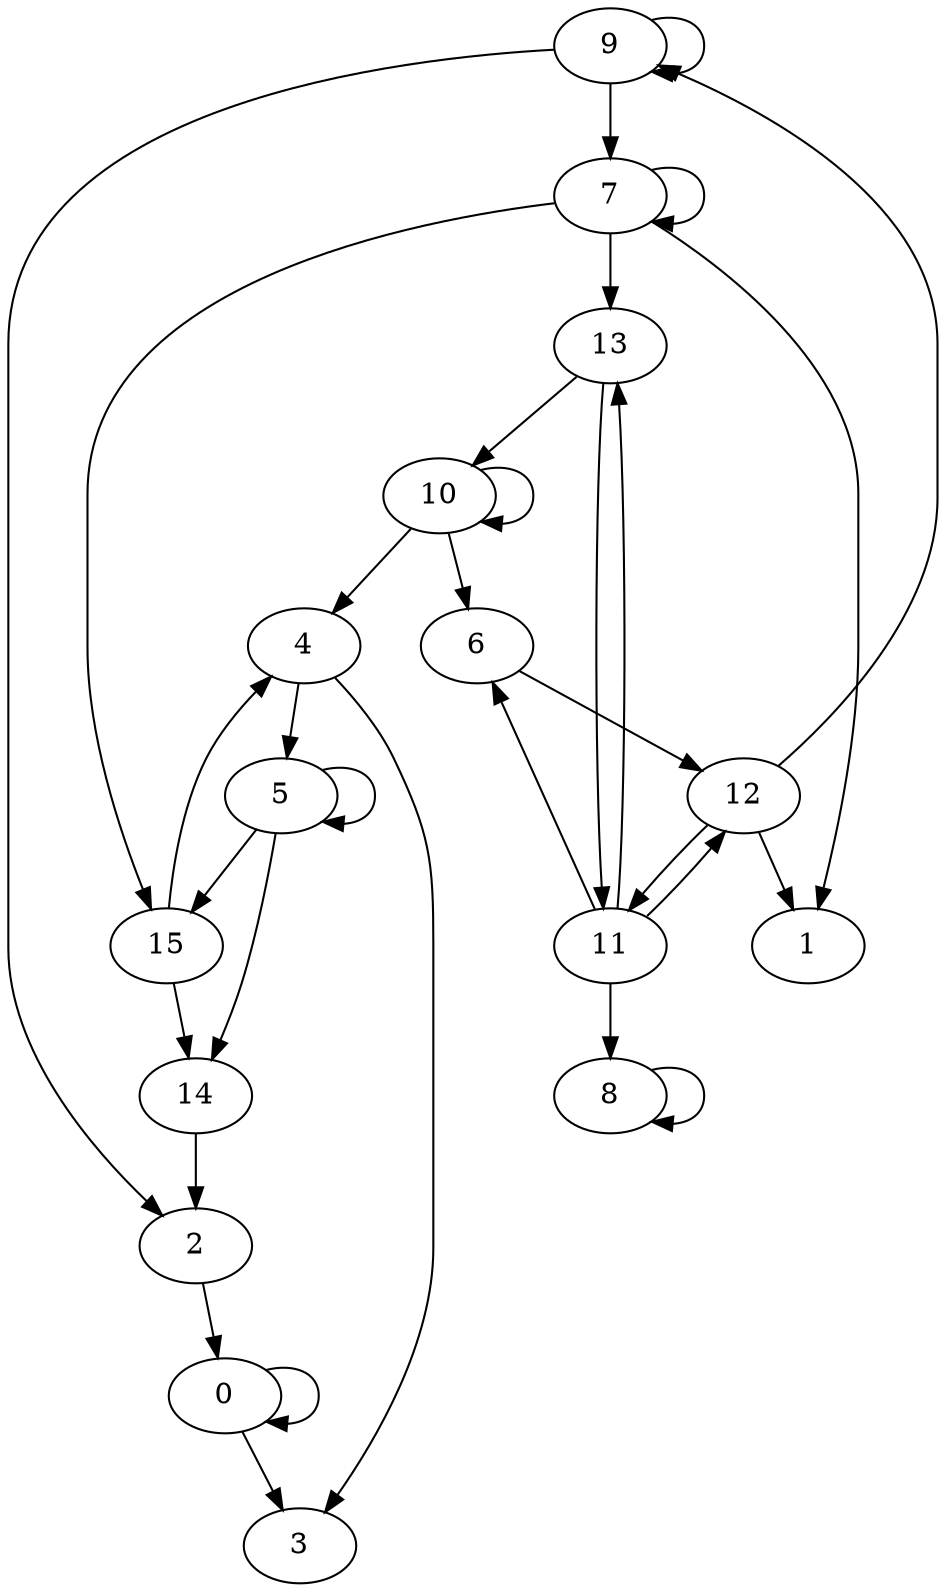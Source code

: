 digraph "" {
	0 -> 0;
	0 -> 3;
	2 -> 0;
	4 -> 3;
	4 -> 5;
	5 -> 5;
	5 -> 14;
	5 -> 15;
	6 -> 12;
	7 -> 1;
	7 -> 7;
	7 -> 13;
	7 -> 15;
	8 -> 8;
	9 -> 2;
	9 -> 7;
	9 -> 9;
	10 -> 4;
	10 -> 6;
	10 -> 10;
	11 -> 6;
	11 -> 8;
	11 -> 12;
	11 -> 13;
	12 -> 1;
	12 -> 9;
	12 -> 11;
	13 -> 10;
	13 -> 11;
	14 -> 2;
	15 -> 4;
	15 -> 14;
}
